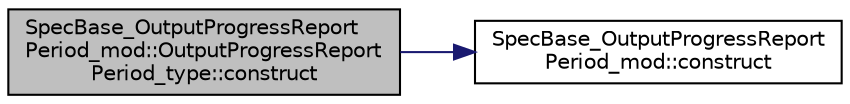 digraph "SpecBase_OutputProgressReportPeriod_mod::OutputProgressReportPeriod_type::construct"
{
 // LATEX_PDF_SIZE
  edge [fontname="Helvetica",fontsize="10",labelfontname="Helvetica",labelfontsize="10"];
  node [fontname="Helvetica",fontsize="10",shape=record];
  rankdir="LR";
  Node1 [label="SpecBase_OutputProgressReport\lPeriod_mod::OutputProgressReport\lPeriod_type::construct",height=0.2,width=0.4,color="black", fillcolor="grey75", style="filled", fontcolor="black",tooltip=" "];
  Node1 -> Node2 [color="midnightblue",fontsize="10",style="solid",fontname="Helvetica"];
  Node2 [label="SpecBase_OutputProgressReport\lPeriod_mod::construct",height=0.2,width=0.4,color="black", fillcolor="white", style="filled",URL="$namespaceSpecBase__OutputProgressReportPeriod__mod.html#a31e1e7114c375d0cbf38cbbe0b83db4e",tooltip=" "];
}
